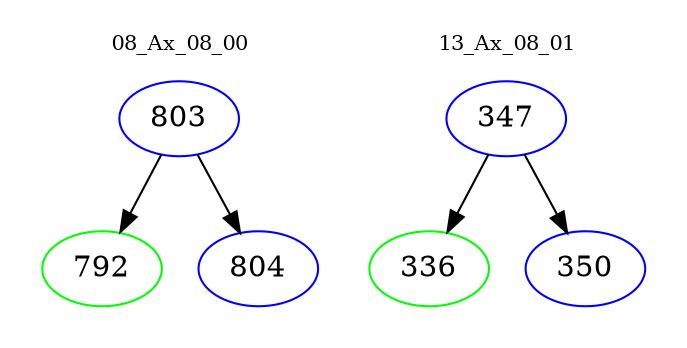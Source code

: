 digraph{
subgraph cluster_0 {
color = white
label = "08_Ax_08_00";
fontsize=10;
T0_803 [label="803", color="blue"]
T0_803 -> T0_792 [color="black"]
T0_792 [label="792", color="green"]
T0_803 -> T0_804 [color="black"]
T0_804 [label="804", color="blue"]
}
subgraph cluster_1 {
color = white
label = "13_Ax_08_01";
fontsize=10;
T1_347 [label="347", color="blue"]
T1_347 -> T1_336 [color="black"]
T1_336 [label="336", color="green"]
T1_347 -> T1_350 [color="black"]
T1_350 [label="350", color="blue"]
}
}
